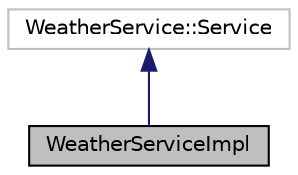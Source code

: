 digraph "WeatherServiceImpl"
{
 // LATEX_PDF_SIZE
  edge [fontname="Helvetica",fontsize="10",labelfontname="Helvetica",labelfontsize="10"];
  node [fontname="Helvetica",fontsize="10",shape=record];
  Node1 [label="WeatherServiceImpl",height=0.2,width=0.4,color="black", fillcolor="grey75", style="filled", fontcolor="black",tooltip="Implementation of the WeatherService gRPC service."];
  Node2 -> Node1 [dir="back",color="midnightblue",fontsize="10",style="solid",fontname="Helvetica"];
  Node2 [label="WeatherService::Service",height=0.2,width=0.4,color="grey75", fillcolor="white", style="filled",tooltip=" "];
}
